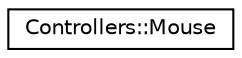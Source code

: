 digraph "Graphical Class Hierarchy"
{
  edge [fontname="Helvetica",fontsize="10",labelfontname="Helvetica",labelfontsize="10"];
  node [fontname="Helvetica",fontsize="10",shape=record];
  rankdir="LR";
  Node0 [label="Controllers::Mouse",height=0.2,width=0.4,color="black", fillcolor="white", style="filled",URL="$struct_controllers_1_1_mouse.html",tooltip="Basic handling of mouse position. "];
}
